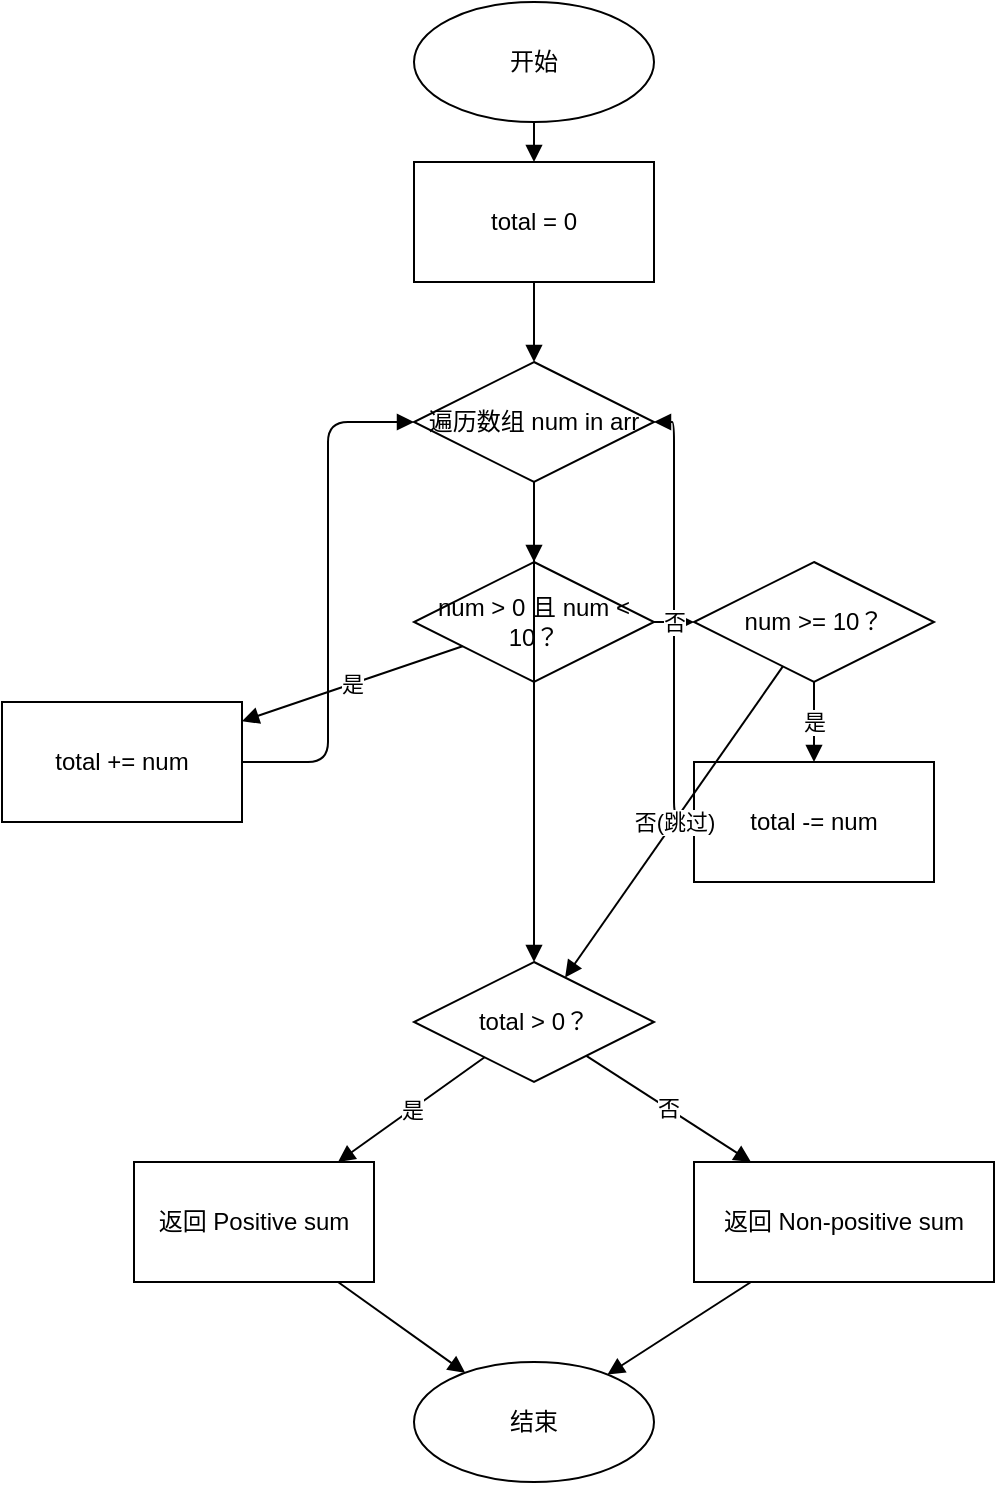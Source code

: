 <mxfile version="26.3.0">
  <diagram name="Page-1" id="H-1NzI84Qsf86aomNz7f">
    <mxGraphModel dx="1164" dy="878" grid="0" gridSize="10" guides="1" tooltips="1" connect="1" arrows="1" fold="1" page="0" pageScale="1" pageWidth="827" pageHeight="1169" math="0" shadow="0">
      <root>
        <mxCell id="0" />
        <mxCell id="1" parent="0" />
        <mxCell id="cejYrl0gF7s2o6c9fpy0-2" value="开始" style="ellipse;whiteSpace=wrap;html=1;" vertex="1" parent="1">
          <mxGeometry x="160" y="20" width="120" height="60" as="geometry" />
        </mxCell>
        <mxCell id="cejYrl0gF7s2o6c9fpy0-3" value="total = 0" style="rounded=0;whiteSpace=wrap;html=1;" vertex="1" parent="1">
          <mxGeometry x="160" y="100" width="120" height="60" as="geometry" />
        </mxCell>
        <mxCell id="cejYrl0gF7s2o6c9fpy0-4" value="遍历数组 num in arr" style="rhombus;whiteSpace=wrap;html=1;" vertex="1" parent="1">
          <mxGeometry x="160" y="200" width="120" height="60" as="geometry" />
        </mxCell>
        <mxCell id="cejYrl0gF7s2o6c9fpy0-5" value="num &gt; 0 且 num &lt; 10？" style="rhombus;whiteSpace=wrap;html=1;" vertex="1" parent="1">
          <mxGeometry x="160" y="300" width="120" height="60" as="geometry" />
        </mxCell>
        <mxCell id="cejYrl0gF7s2o6c9fpy0-6" value="total += num" style="rounded=0;whiteSpace=wrap;html=1;" vertex="1" parent="1">
          <mxGeometry x="-46" y="370" width="120" height="60" as="geometry" />
        </mxCell>
        <mxCell id="cejYrl0gF7s2o6c9fpy0-7" value="num &gt;= 10？" style="rhombus;whiteSpace=wrap;html=1;" vertex="1" parent="1">
          <mxGeometry x="300" y="300" width="120" height="60" as="geometry" />
        </mxCell>
        <mxCell id="cejYrl0gF7s2o6c9fpy0-8" value="total -= num" style="rounded=0;whiteSpace=wrap;html=1;" vertex="1" parent="1">
          <mxGeometry x="300" y="400" width="120" height="60" as="geometry" />
        </mxCell>
        <mxCell id="cejYrl0gF7s2o6c9fpy0-9" value="" style="edgeStyle=elbowEdgeStyle;endArrow=block;html=1;" edge="1" parent="1" source="cejYrl0gF7s2o6c9fpy0-6" target="cejYrl0gF7s2o6c9fpy0-4">
          <mxGeometry relative="1" as="geometry" />
        </mxCell>
        <mxCell id="cejYrl0gF7s2o6c9fpy0-10" value="" style="edgeStyle=elbowEdgeStyle;endArrow=block;html=1;" edge="1" parent="1" source="cejYrl0gF7s2o6c9fpy0-8" target="cejYrl0gF7s2o6c9fpy0-4">
          <mxGeometry relative="1" as="geometry" />
        </mxCell>
        <mxCell id="cejYrl0gF7s2o6c9fpy0-11" value="total &gt; 0？" style="rhombus;whiteSpace=wrap;html=1;" vertex="1" parent="1">
          <mxGeometry x="160" y="500" width="120" height="60" as="geometry" />
        </mxCell>
        <mxCell id="cejYrl0gF7s2o6c9fpy0-12" value="返回 Positive sum" style="rounded=0;whiteSpace=wrap;html=1;" vertex="1" parent="1">
          <mxGeometry x="20" y="600" width="120" height="60" as="geometry" />
        </mxCell>
        <mxCell id="cejYrl0gF7s2o6c9fpy0-13" value="返回 Non-positive sum" style="rounded=0;whiteSpace=wrap;html=1;" vertex="1" parent="1">
          <mxGeometry x="300" y="600" width="150" height="60" as="geometry" />
        </mxCell>
        <mxCell id="cejYrl0gF7s2o6c9fpy0-14" value="结束" style="ellipse;whiteSpace=wrap;html=1;" vertex="1" parent="1">
          <mxGeometry x="160" y="700" width="120" height="60" as="geometry" />
        </mxCell>
        <mxCell id="cejYrl0gF7s2o6c9fpy0-15" value="" style="endArrow=block;html=1;" edge="1" parent="1" source="cejYrl0gF7s2o6c9fpy0-2" target="cejYrl0gF7s2o6c9fpy0-3">
          <mxGeometry relative="1" as="geometry" />
        </mxCell>
        <mxCell id="cejYrl0gF7s2o6c9fpy0-16" value="" style="endArrow=block;html=1;" edge="1" parent="1" source="cejYrl0gF7s2o6c9fpy0-3" target="cejYrl0gF7s2o6c9fpy0-4">
          <mxGeometry relative="1" as="geometry" />
        </mxCell>
        <mxCell id="cejYrl0gF7s2o6c9fpy0-17" value="" style="endArrow=block;html=1;" edge="1" parent="1" source="cejYrl0gF7s2o6c9fpy0-4" target="cejYrl0gF7s2o6c9fpy0-5">
          <mxGeometry relative="1" as="geometry" />
        </mxCell>
        <mxCell id="cejYrl0gF7s2o6c9fpy0-18" value="是" style="endArrow=block;html=1;" edge="1" parent="1" source="cejYrl0gF7s2o6c9fpy0-5" target="cejYrl0gF7s2o6c9fpy0-6">
          <mxGeometry relative="1" as="geometry" />
        </mxCell>
        <mxCell id="cejYrl0gF7s2o6c9fpy0-19" value="否" style="endArrow=block;html=1;" edge="1" parent="1" source="cejYrl0gF7s2o6c9fpy0-5" target="cejYrl0gF7s2o6c9fpy0-7">
          <mxGeometry relative="1" as="geometry" />
        </mxCell>
        <mxCell id="cejYrl0gF7s2o6c9fpy0-20" value="是" style="endArrow=block;html=1;" edge="1" parent="1" source="cejYrl0gF7s2o6c9fpy0-7" target="cejYrl0gF7s2o6c9fpy0-8">
          <mxGeometry relative="1" as="geometry" />
        </mxCell>
        <mxCell id="cejYrl0gF7s2o6c9fpy0-21" value="否(跳过)" style="endArrow=block;html=1;" edge="1" parent="1" source="cejYrl0gF7s2o6c9fpy0-7" target="cejYrl0gF7s2o6c9fpy0-11">
          <mxGeometry relative="1" as="geometry" />
        </mxCell>
        <mxCell id="cejYrl0gF7s2o6c9fpy0-22" value="" style="endArrow=block;html=1;" edge="1" parent="1" source="cejYrl0gF7s2o6c9fpy0-4" target="cejYrl0gF7s2o6c9fpy0-11">
          <mxGeometry relative="1" as="geometry" />
        </mxCell>
        <mxCell id="cejYrl0gF7s2o6c9fpy0-23" value="是" style="endArrow=block;html=1;" edge="1" parent="1" source="cejYrl0gF7s2o6c9fpy0-11" target="cejYrl0gF7s2o6c9fpy0-12">
          <mxGeometry relative="1" as="geometry" />
        </mxCell>
        <mxCell id="cejYrl0gF7s2o6c9fpy0-24" value="否" style="endArrow=block;html=1;" edge="1" parent="1" source="cejYrl0gF7s2o6c9fpy0-11" target="cejYrl0gF7s2o6c9fpy0-13">
          <mxGeometry relative="1" as="geometry" />
        </mxCell>
        <mxCell id="cejYrl0gF7s2o6c9fpy0-25" value="" style="endArrow=block;html=1;" edge="1" parent="1" source="cejYrl0gF7s2o6c9fpy0-12" target="cejYrl0gF7s2o6c9fpy0-14">
          <mxGeometry relative="1" as="geometry" />
        </mxCell>
        <mxCell id="cejYrl0gF7s2o6c9fpy0-26" value="" style="endArrow=block;html=1;" edge="1" parent="1" source="cejYrl0gF7s2o6c9fpy0-13" target="cejYrl0gF7s2o6c9fpy0-14">
          <mxGeometry relative="1" as="geometry" />
        </mxCell>
      </root>
    </mxGraphModel>
  </diagram>
</mxfile>

